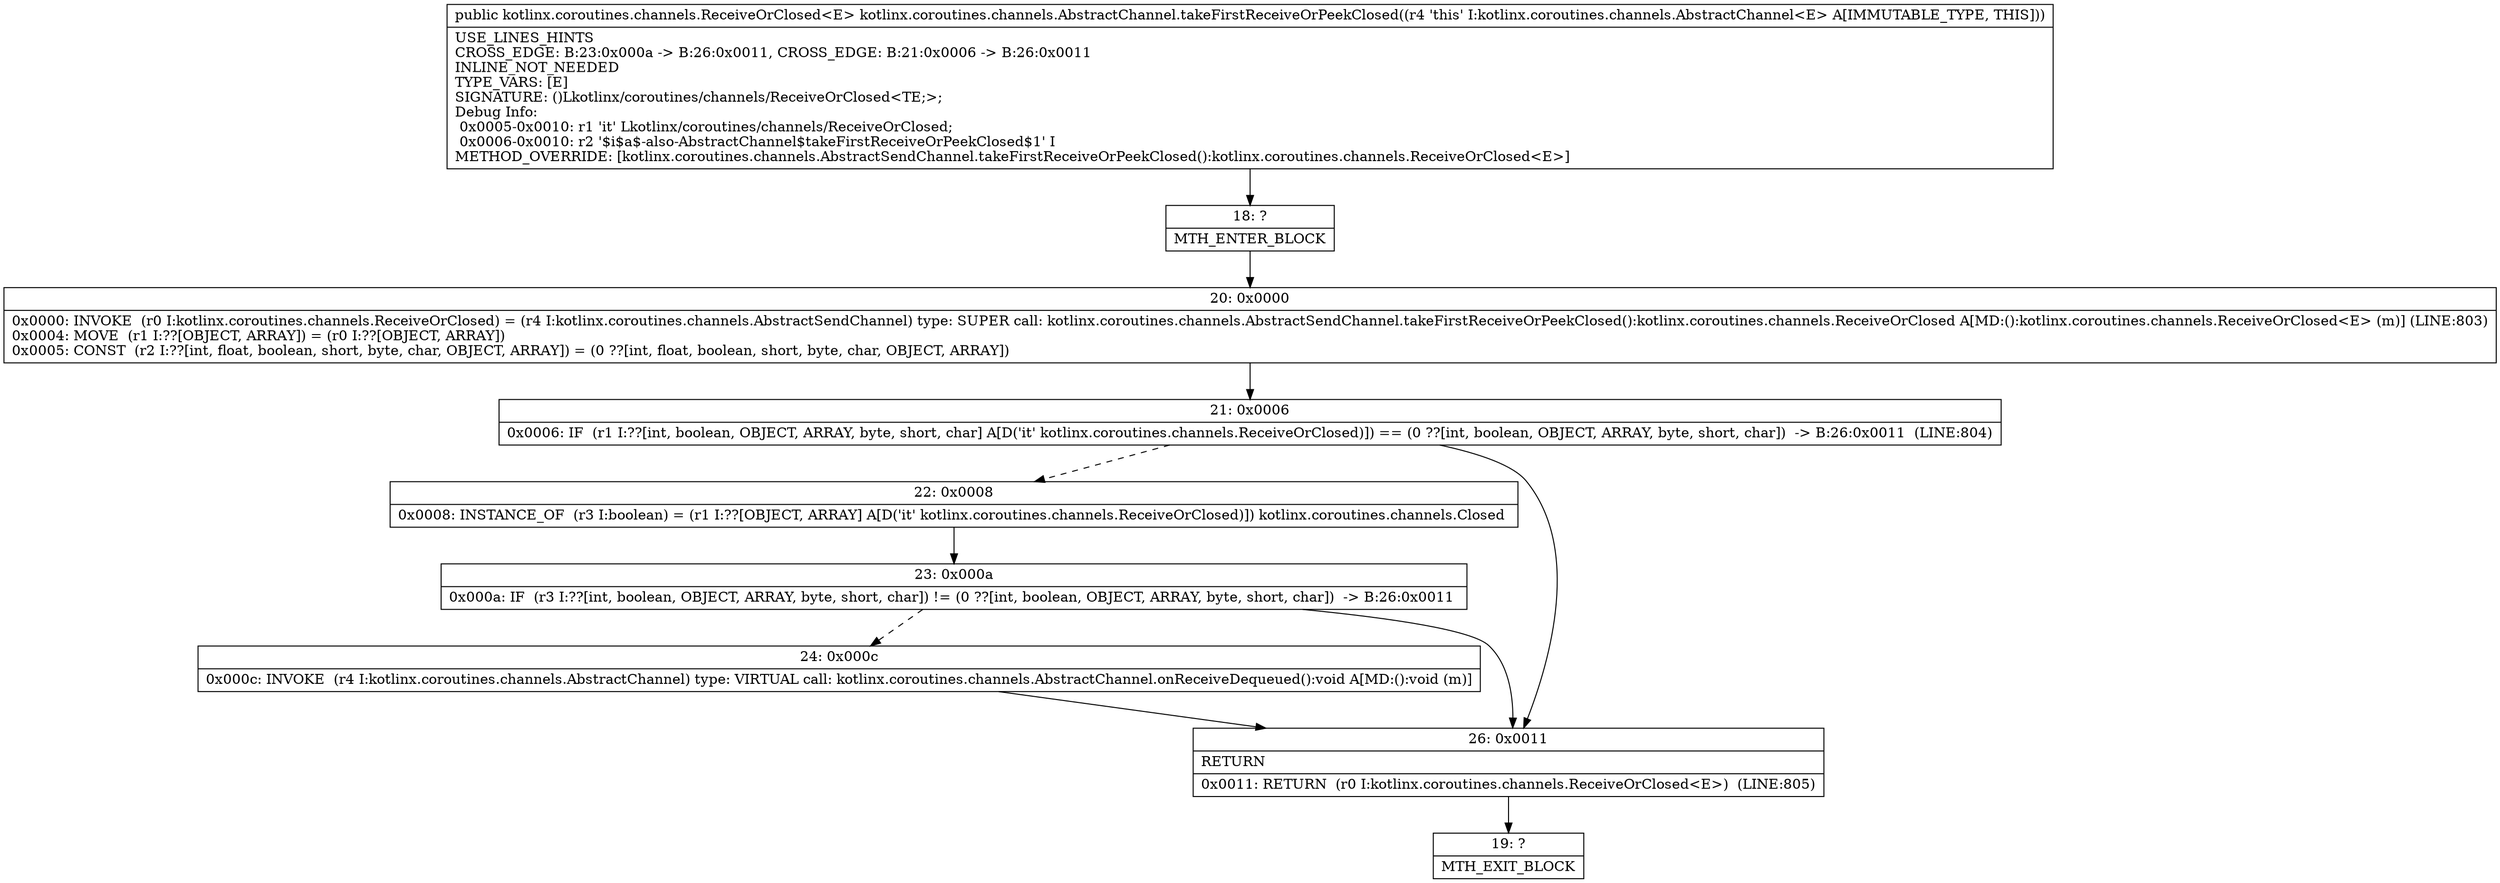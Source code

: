 digraph "CFG forkotlinx.coroutines.channels.AbstractChannel.takeFirstReceiveOrPeekClosed()Lkotlinx\/coroutines\/channels\/ReceiveOrClosed;" {
Node_18 [shape=record,label="{18\:\ ?|MTH_ENTER_BLOCK\l}"];
Node_20 [shape=record,label="{20\:\ 0x0000|0x0000: INVOKE  (r0 I:kotlinx.coroutines.channels.ReceiveOrClosed) = (r4 I:kotlinx.coroutines.channels.AbstractSendChannel) type: SUPER call: kotlinx.coroutines.channels.AbstractSendChannel.takeFirstReceiveOrPeekClosed():kotlinx.coroutines.channels.ReceiveOrClosed A[MD:():kotlinx.coroutines.channels.ReceiveOrClosed\<E\> (m)] (LINE:803)\l0x0004: MOVE  (r1 I:??[OBJECT, ARRAY]) = (r0 I:??[OBJECT, ARRAY]) \l0x0005: CONST  (r2 I:??[int, float, boolean, short, byte, char, OBJECT, ARRAY]) = (0 ??[int, float, boolean, short, byte, char, OBJECT, ARRAY]) \l}"];
Node_21 [shape=record,label="{21\:\ 0x0006|0x0006: IF  (r1 I:??[int, boolean, OBJECT, ARRAY, byte, short, char] A[D('it' kotlinx.coroutines.channels.ReceiveOrClosed)]) == (0 ??[int, boolean, OBJECT, ARRAY, byte, short, char])  \-\> B:26:0x0011  (LINE:804)\l}"];
Node_22 [shape=record,label="{22\:\ 0x0008|0x0008: INSTANCE_OF  (r3 I:boolean) = (r1 I:??[OBJECT, ARRAY] A[D('it' kotlinx.coroutines.channels.ReceiveOrClosed)]) kotlinx.coroutines.channels.Closed \l}"];
Node_23 [shape=record,label="{23\:\ 0x000a|0x000a: IF  (r3 I:??[int, boolean, OBJECT, ARRAY, byte, short, char]) != (0 ??[int, boolean, OBJECT, ARRAY, byte, short, char])  \-\> B:26:0x0011 \l}"];
Node_24 [shape=record,label="{24\:\ 0x000c|0x000c: INVOKE  (r4 I:kotlinx.coroutines.channels.AbstractChannel) type: VIRTUAL call: kotlinx.coroutines.channels.AbstractChannel.onReceiveDequeued():void A[MD:():void (m)]\l}"];
Node_26 [shape=record,label="{26\:\ 0x0011|RETURN\l|0x0011: RETURN  (r0 I:kotlinx.coroutines.channels.ReceiveOrClosed\<E\>)  (LINE:805)\l}"];
Node_19 [shape=record,label="{19\:\ ?|MTH_EXIT_BLOCK\l}"];
MethodNode[shape=record,label="{public kotlinx.coroutines.channels.ReceiveOrClosed\<E\> kotlinx.coroutines.channels.AbstractChannel.takeFirstReceiveOrPeekClosed((r4 'this' I:kotlinx.coroutines.channels.AbstractChannel\<E\> A[IMMUTABLE_TYPE, THIS]))  | USE_LINES_HINTS\lCROSS_EDGE: B:23:0x000a \-\> B:26:0x0011, CROSS_EDGE: B:21:0x0006 \-\> B:26:0x0011\lINLINE_NOT_NEEDED\lTYPE_VARS: [E]\lSIGNATURE: ()Lkotlinx\/coroutines\/channels\/ReceiveOrClosed\<TE;\>;\lDebug Info:\l  0x0005\-0x0010: r1 'it' Lkotlinx\/coroutines\/channels\/ReceiveOrClosed;\l  0x0006\-0x0010: r2 '$i$a$\-also\-AbstractChannel$takeFirstReceiveOrPeekClosed$1' I\lMETHOD_OVERRIDE: [kotlinx.coroutines.channels.AbstractSendChannel.takeFirstReceiveOrPeekClosed():kotlinx.coroutines.channels.ReceiveOrClosed\<E\>]\l}"];
MethodNode -> Node_18;Node_18 -> Node_20;
Node_20 -> Node_21;
Node_21 -> Node_22[style=dashed];
Node_21 -> Node_26;
Node_22 -> Node_23;
Node_23 -> Node_24[style=dashed];
Node_23 -> Node_26;
Node_24 -> Node_26;
Node_26 -> Node_19;
}

